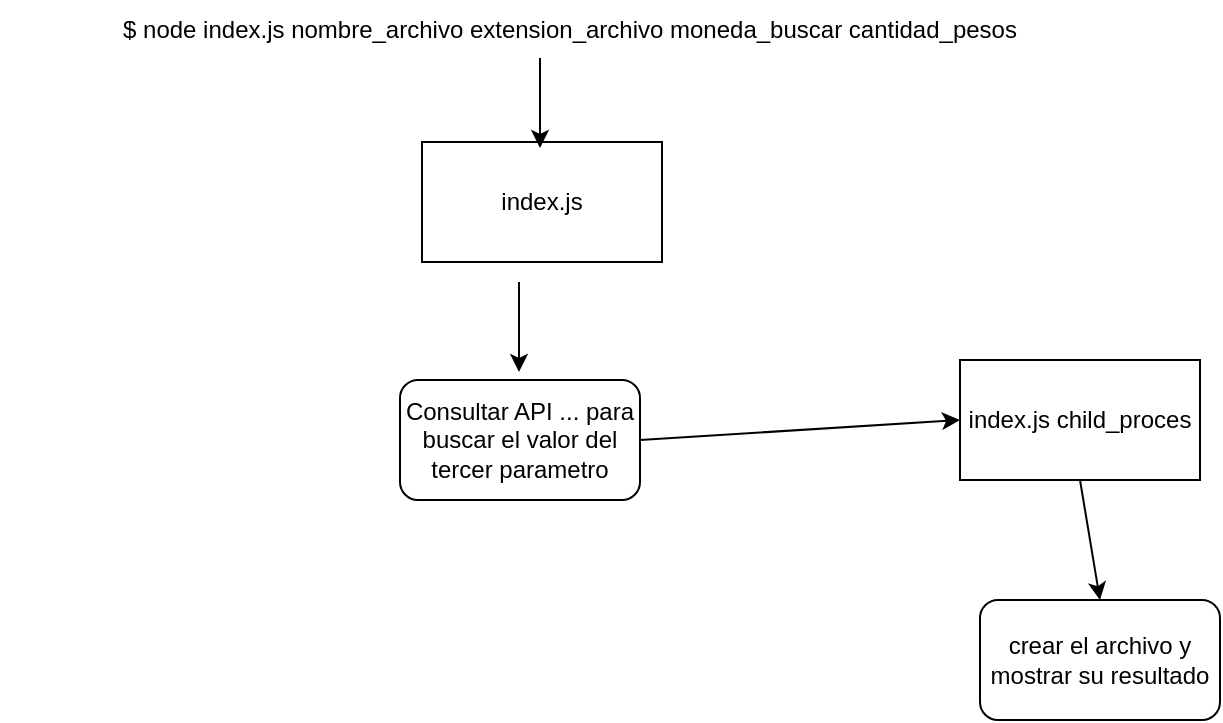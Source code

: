 <mxfile>
    <diagram id="uNTUsY2dvwAqUkm71k1x" name="Página-1">
        <mxGraphModel dx="589" dy="550" grid="1" gridSize="10" guides="1" tooltips="1" connect="1" arrows="1" fold="1" page="1" pageScale="1" pageWidth="827" pageHeight="1169" math="0" shadow="0">
            <root>
                <mxCell id="0"/>
                <mxCell id="1" parent="0"/>
                <mxCell id="2" value="index.js" style="rounded=0;whiteSpace=wrap;html=1;" vertex="1" parent="1">
                    <mxGeometry x="231" y="91" width="120" height="60" as="geometry"/>
                </mxCell>
                <mxCell id="4" value="$ node index.js nombre_archivo extension_archivo moneda_buscar cantidad_pesos&lt;br&gt;" style="text;html=1;strokeColor=none;fillColor=none;align=center;verticalAlign=middle;whiteSpace=wrap;rounded=0;" vertex="1" parent="1">
                    <mxGeometry x="20" y="20" width="570" height="30" as="geometry"/>
                </mxCell>
                <mxCell id="5" value="" style="endArrow=classic;html=1;" edge="1" parent="1">
                    <mxGeometry width="50" height="50" relative="1" as="geometry">
                        <mxPoint x="290" y="49" as="sourcePoint"/>
                        <mxPoint x="290" y="94" as="targetPoint"/>
                    </mxGeometry>
                </mxCell>
                <mxCell id="6" value="Consultar API ... para buscar el valor del tercer parametro&lt;br&gt;" style="rounded=1;whiteSpace=wrap;html=1;" vertex="1" parent="1">
                    <mxGeometry x="220" y="210" width="120" height="60" as="geometry"/>
                </mxCell>
                <mxCell id="7" value="" style="endArrow=classic;html=1;" edge="1" parent="1">
                    <mxGeometry width="50" height="50" relative="1" as="geometry">
                        <mxPoint x="279.5" y="161" as="sourcePoint"/>
                        <mxPoint x="279.5" y="206" as="targetPoint"/>
                    </mxGeometry>
                </mxCell>
                <mxCell id="8" value="index.js child_proces" style="rounded=0;whiteSpace=wrap;html=1;" vertex="1" parent="1">
                    <mxGeometry x="500" y="200" width="120" height="60" as="geometry"/>
                </mxCell>
                <mxCell id="9" value="" style="endArrow=classic;html=1;entryX=0;entryY=0.5;entryDx=0;entryDy=0;exitX=1;exitY=0.5;exitDx=0;exitDy=0;" edge="1" parent="1" source="6" target="8">
                    <mxGeometry width="50" height="50" relative="1" as="geometry">
                        <mxPoint x="390" y="280" as="sourcePoint"/>
                        <mxPoint x="440" y="230" as="targetPoint"/>
                    </mxGeometry>
                </mxCell>
                <mxCell id="10" value="crear el archivo y mostrar su resultado" style="rounded=1;whiteSpace=wrap;html=1;" vertex="1" parent="1">
                    <mxGeometry x="510" y="320" width="120" height="60" as="geometry"/>
                </mxCell>
                <mxCell id="11" value="" style="endArrow=classic;html=1;entryX=0.5;entryY=0;entryDx=0;entryDy=0;exitX=0.5;exitY=1;exitDx=0;exitDy=0;" edge="1" parent="1" source="8" target="10">
                    <mxGeometry width="50" height="50" relative="1" as="geometry">
                        <mxPoint x="560" y="270" as="sourcePoint"/>
                        <mxPoint x="585" y="250" as="targetPoint"/>
                    </mxGeometry>
                </mxCell>
            </root>
        </mxGraphModel>
    </diagram>
</mxfile>